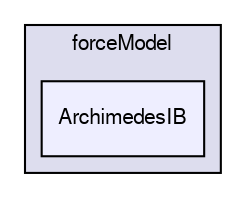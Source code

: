 digraph "/home/cgoniva/CFDEM/CFDEM-x.x-2.1.x/CFDEMcoupling-PUBLIC/src/lagrangian/cfdemParticle/subModels/forceModel/ArchimedesIB" {
  compound=true
  node [ fontsize="10", fontname="FreeSans"];
  edge [ labelfontsize="10", labelfontname="FreeSans"];
  subgraph clusterdir_0abfdb325e722c517996fb9c43aac5bd {
    graph [ bgcolor="#ddddee", pencolor="black", label="forceModel" fontname="FreeSans", fontsize="10", URL="dir_0abfdb325e722c517996fb9c43aac5bd.html"]
  dir_9a9746f6b9fcc9a827f65f22f9668c09 [shape=box, label="ArchimedesIB", style="filled", fillcolor="#eeeeff", pencolor="black", URL="dir_9a9746f6b9fcc9a827f65f22f9668c09.html"];
  }
}
